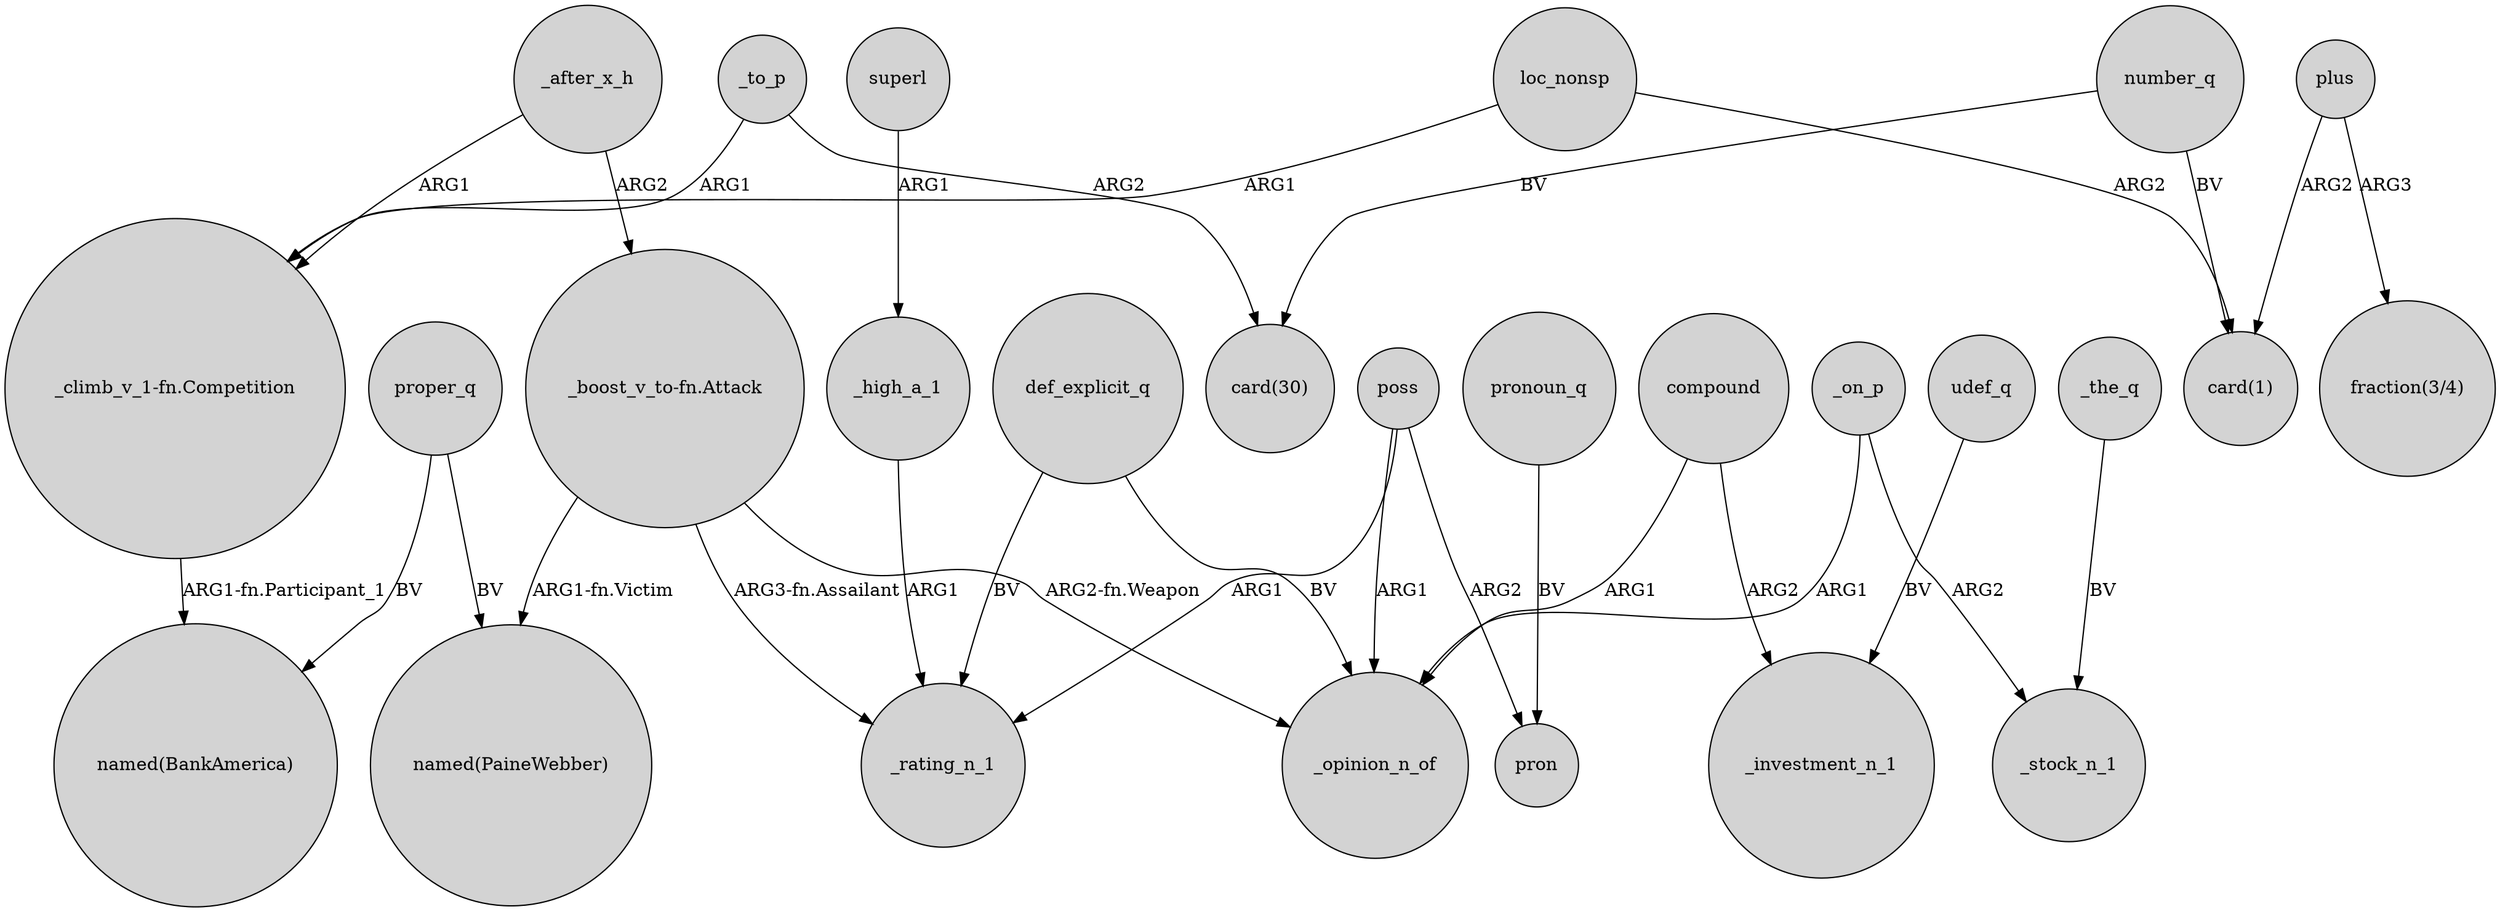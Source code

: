 digraph {
	node [shape=circle style=filled]
	_to_p -> "_climb_v_1-fn.Competition" [label=ARG1]
	poss -> _rating_n_1 [label=ARG1]
	number_q -> "card(1)" [label=BV]
	poss -> _opinion_n_of [label=ARG1]
	_after_x_h -> "_boost_v_to-fn.Attack" [label=ARG2]
	compound -> _investment_n_1 [label=ARG2]
	loc_nonsp -> "_climb_v_1-fn.Competition" [label=ARG1]
	_on_p -> _stock_n_1 [label=ARG2]
	proper_q -> "named(BankAmerica)" [label=BV]
	def_explicit_q -> _rating_n_1 [label=BV]
	_to_p -> "card(30)" [label=ARG2]
	loc_nonsp -> "card(1)" [label=ARG2]
	def_explicit_q -> _opinion_n_of [label=BV]
	proper_q -> "named(PaineWebber)" [label=BV]
	plus -> "card(1)" [label=ARG2]
	pronoun_q -> pron [label=BV]
	_the_q -> _stock_n_1 [label=BV]
	poss -> pron [label=ARG2]
	_after_x_h -> "_climb_v_1-fn.Competition" [label=ARG1]
	"_boost_v_to-fn.Attack" -> _rating_n_1 [label="ARG3-fn.Assailant"]
	"_boost_v_to-fn.Attack" -> "named(PaineWebber)" [label="ARG1-fn.Victim"]
	udef_q -> _investment_n_1 [label=BV]
	plus -> "fraction(3/4)" [label=ARG3]
	compound -> _opinion_n_of [label=ARG1]
	_on_p -> _opinion_n_of [label=ARG1]
	"_climb_v_1-fn.Competition" -> "named(BankAmerica)" [label="ARG1-fn.Participant_1"]
	"_boost_v_to-fn.Attack" -> _opinion_n_of [label="ARG2-fn.Weapon"]
	_high_a_1 -> _rating_n_1 [label=ARG1]
	superl -> _high_a_1 [label=ARG1]
	number_q -> "card(30)" [label=BV]
}
